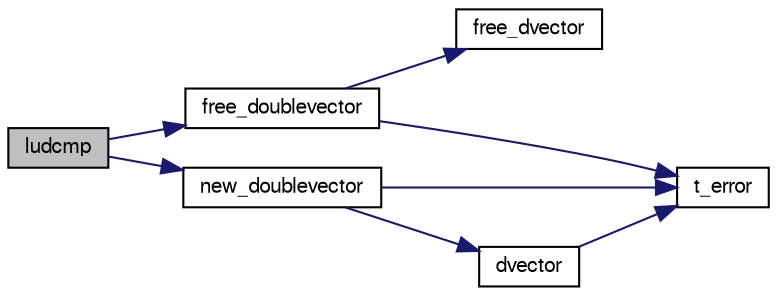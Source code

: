 digraph "ludcmp"
{
  bgcolor="transparent";
  edge [fontname="FreeSans",fontsize="10",labelfontname="FreeSans",labelfontsize="10"];
  node [fontname="FreeSans",fontsize="10",shape=record];
  rankdir="LR";
  Node1 [label="ludcmp",height=0.2,width=0.4,color="black", fillcolor="grey75", style="filled" fontcolor="black"];
  Node1 -> Node2 [color="midnightblue",fontsize="10",style="solid"];
  Node2 [label="free_doublevector",height=0.2,width=0.4,color="black",URL="$alloc_8c.html#a9f8d1eb0558ac1ddc1ab2cdbd25eba49"];
  Node2 -> Node3 [color="midnightblue",fontsize="10",style="solid"];
  Node3 [label="free_dvector",height=0.2,width=0.4,color="black",URL="$alloc_8c.html#a3f159bec2c468d142a1ce6f3158332b5"];
  Node2 -> Node4 [color="midnightblue",fontsize="10",style="solid"];
  Node4 [label="t_error",height=0.2,width=0.4,color="black",URL="$error_8c.html#af79ef7c6656ef0f3d2786e2b09c1755f"];
  Node1 -> Node5 [color="midnightblue",fontsize="10",style="solid"];
  Node5 [label="new_doublevector",height=0.2,width=0.4,color="black",URL="$alloc_8c.html#a724e4d54ff17ee3caa26463378109887"];
  Node5 -> Node6 [color="midnightblue",fontsize="10",style="solid"];
  Node6 [label="dvector",height=0.2,width=0.4,color="black",URL="$alloc_8c.html#ae21c4c252ad5d5710ebd03d6f07e40de"];
  Node6 -> Node4 [color="midnightblue",fontsize="10",style="solid"];
  Node5 -> Node4 [color="midnightblue",fontsize="10",style="solid"];
}
